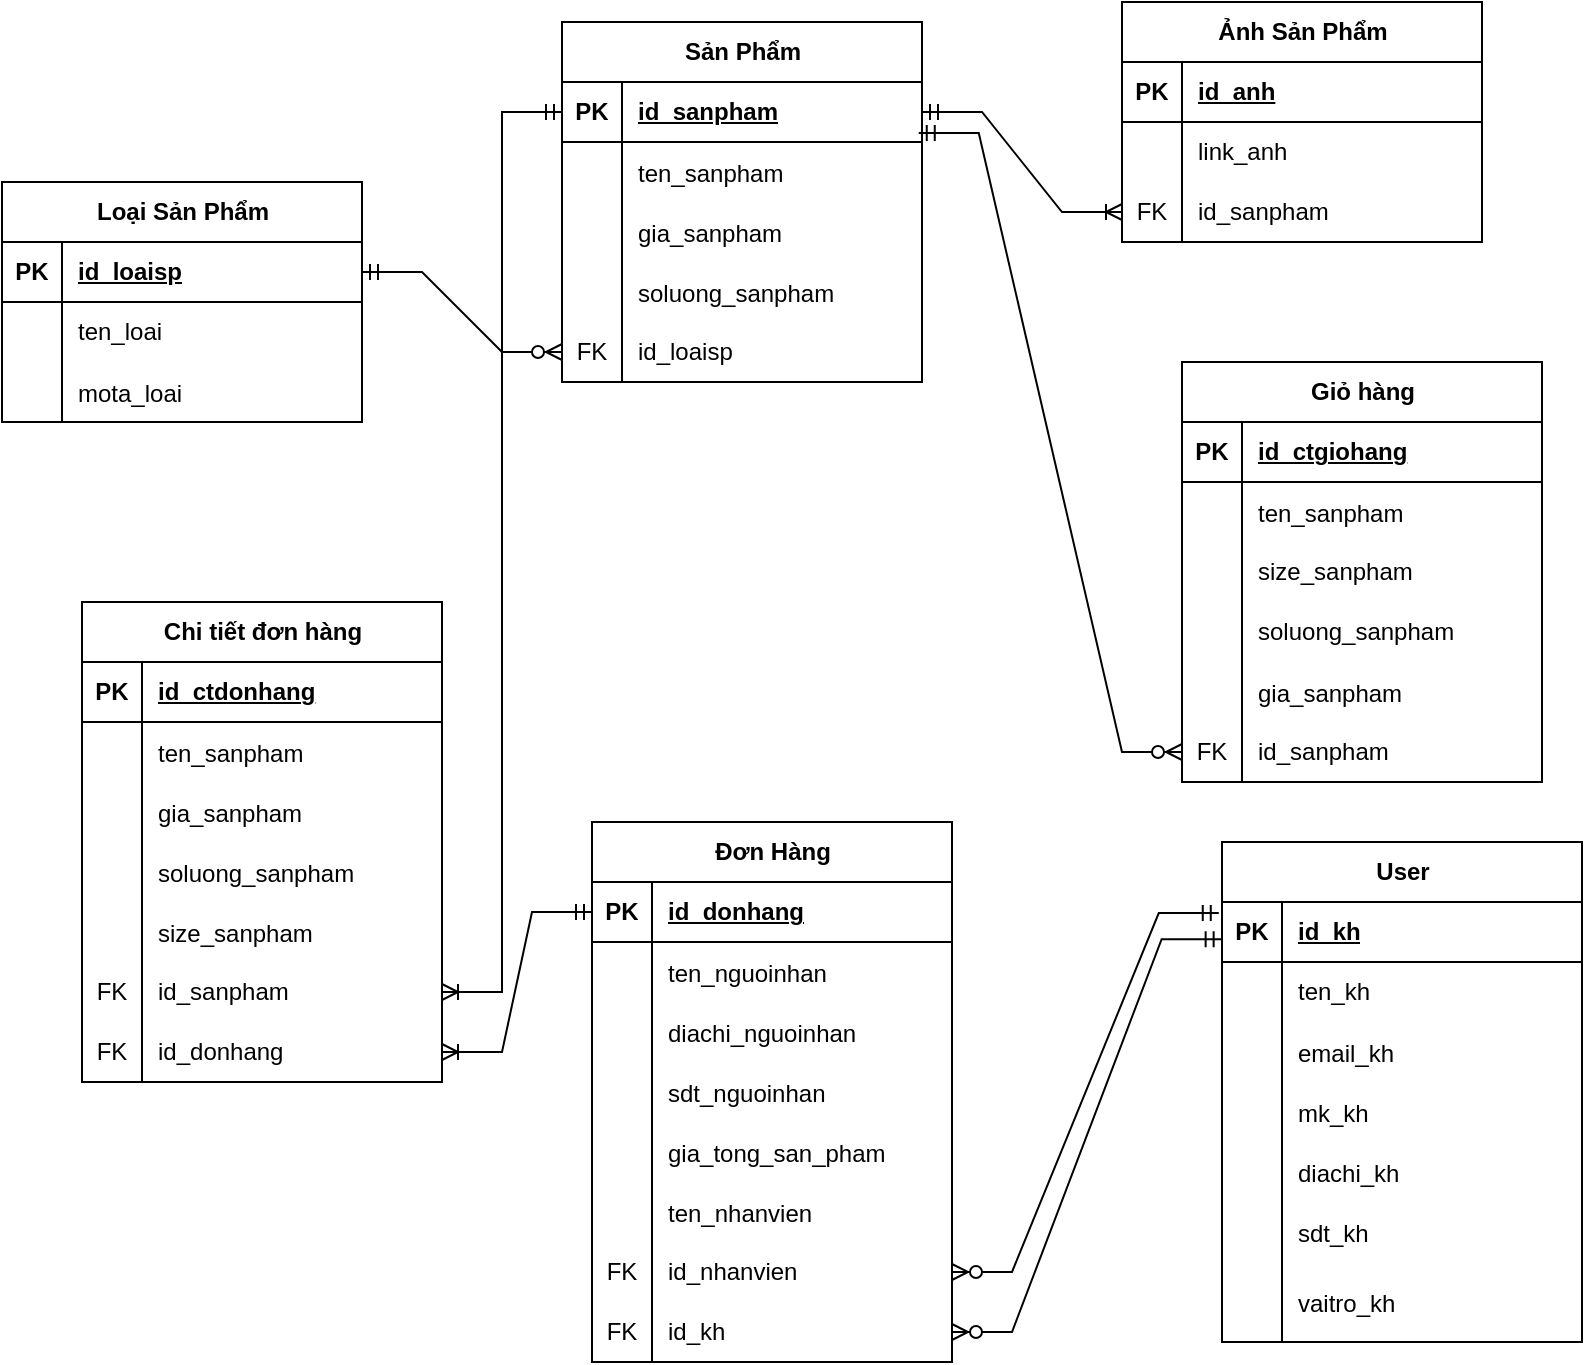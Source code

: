 <mxfile version="24.7.6">
  <diagram name="Page-1" id="IEwUhUlc2UVWZ9fTRRcI">
    <mxGraphModel dx="1780" dy="770" grid="1" gridSize="10" guides="1" tooltips="1" connect="1" arrows="1" fold="1" page="1" pageScale="1" pageWidth="850" pageHeight="1100" math="0" shadow="0">
      <root>
        <mxCell id="0" />
        <mxCell id="1" parent="0" />
        <mxCell id="Pa1_OYKmxXpClVWk1jdP-1" value="Sản Phẩm" style="shape=table;startSize=30;container=1;collapsible=1;childLayout=tableLayout;fixedRows=1;rowLines=0;fontStyle=1;align=center;resizeLast=1;html=1;" vertex="1" parent="1">
          <mxGeometry x="320" y="20" width="180" height="180" as="geometry" />
        </mxCell>
        <mxCell id="Pa1_OYKmxXpClVWk1jdP-2" value="" style="shape=tableRow;horizontal=0;startSize=0;swimlaneHead=0;swimlaneBody=0;fillColor=none;collapsible=0;dropTarget=0;points=[[0,0.5],[1,0.5]];portConstraint=eastwest;top=0;left=0;right=0;bottom=1;" vertex="1" parent="Pa1_OYKmxXpClVWk1jdP-1">
          <mxGeometry y="30" width="180" height="30" as="geometry" />
        </mxCell>
        <mxCell id="Pa1_OYKmxXpClVWk1jdP-3" value="PK" style="shape=partialRectangle;connectable=0;fillColor=none;top=0;left=0;bottom=0;right=0;fontStyle=1;overflow=hidden;whiteSpace=wrap;html=1;" vertex="1" parent="Pa1_OYKmxXpClVWk1jdP-2">
          <mxGeometry width="30" height="30" as="geometry">
            <mxRectangle width="30" height="30" as="alternateBounds" />
          </mxGeometry>
        </mxCell>
        <mxCell id="Pa1_OYKmxXpClVWk1jdP-4" value="id_sanpham" style="shape=partialRectangle;connectable=0;fillColor=none;top=0;left=0;bottom=0;right=0;align=left;spacingLeft=6;fontStyle=5;overflow=hidden;whiteSpace=wrap;html=1;" vertex="1" parent="Pa1_OYKmxXpClVWk1jdP-2">
          <mxGeometry x="30" width="150" height="30" as="geometry">
            <mxRectangle width="150" height="30" as="alternateBounds" />
          </mxGeometry>
        </mxCell>
        <mxCell id="Pa1_OYKmxXpClVWk1jdP-5" value="" style="shape=tableRow;horizontal=0;startSize=0;swimlaneHead=0;swimlaneBody=0;fillColor=none;collapsible=0;dropTarget=0;points=[[0,0.5],[1,0.5]];portConstraint=eastwest;top=0;left=0;right=0;bottom=0;" vertex="1" parent="Pa1_OYKmxXpClVWk1jdP-1">
          <mxGeometry y="60" width="180" height="30" as="geometry" />
        </mxCell>
        <mxCell id="Pa1_OYKmxXpClVWk1jdP-6" value="" style="shape=partialRectangle;connectable=0;fillColor=none;top=0;left=0;bottom=0;right=0;editable=1;overflow=hidden;" vertex="1" parent="Pa1_OYKmxXpClVWk1jdP-5">
          <mxGeometry width="30" height="30" as="geometry">
            <mxRectangle width="30" height="30" as="alternateBounds" />
          </mxGeometry>
        </mxCell>
        <mxCell id="Pa1_OYKmxXpClVWk1jdP-7" value="ten_sanpham" style="shape=partialRectangle;connectable=0;fillColor=none;top=0;left=0;bottom=0;right=0;align=left;spacingLeft=6;overflow=hidden;" vertex="1" parent="Pa1_OYKmxXpClVWk1jdP-5">
          <mxGeometry x="30" width="150" height="30" as="geometry">
            <mxRectangle width="150" height="30" as="alternateBounds" />
          </mxGeometry>
        </mxCell>
        <mxCell id="Pa1_OYKmxXpClVWk1jdP-8" value="" style="shape=tableRow;horizontal=0;startSize=0;swimlaneHead=0;swimlaneBody=0;fillColor=none;collapsible=0;dropTarget=0;points=[[0,0.5],[1,0.5]];portConstraint=eastwest;top=0;left=0;right=0;bottom=0;" vertex="1" parent="Pa1_OYKmxXpClVWk1jdP-1">
          <mxGeometry y="90" width="180" height="30" as="geometry" />
        </mxCell>
        <mxCell id="Pa1_OYKmxXpClVWk1jdP-9" value="" style="shape=partialRectangle;connectable=0;fillColor=none;top=0;left=0;bottom=0;right=0;editable=1;overflow=hidden;" vertex="1" parent="Pa1_OYKmxXpClVWk1jdP-8">
          <mxGeometry width="30" height="30" as="geometry">
            <mxRectangle width="30" height="30" as="alternateBounds" />
          </mxGeometry>
        </mxCell>
        <mxCell id="Pa1_OYKmxXpClVWk1jdP-10" value="gia_sanpham" style="shape=partialRectangle;connectable=0;fillColor=none;top=0;left=0;bottom=0;right=0;align=left;spacingLeft=6;overflow=hidden;" vertex="1" parent="Pa1_OYKmxXpClVWk1jdP-8">
          <mxGeometry x="30" width="150" height="30" as="geometry">
            <mxRectangle width="150" height="30" as="alternateBounds" />
          </mxGeometry>
        </mxCell>
        <mxCell id="Pa1_OYKmxXpClVWk1jdP-11" value="" style="shape=tableRow;horizontal=0;startSize=0;swimlaneHead=0;swimlaneBody=0;fillColor=none;collapsible=0;dropTarget=0;points=[[0,0.5],[1,0.5]];portConstraint=eastwest;top=0;left=0;right=0;bottom=0;" vertex="1" parent="Pa1_OYKmxXpClVWk1jdP-1">
          <mxGeometry y="120" width="180" height="30" as="geometry" />
        </mxCell>
        <mxCell id="Pa1_OYKmxXpClVWk1jdP-12" value="" style="shape=partialRectangle;connectable=0;fillColor=none;top=0;left=0;bottom=0;right=0;editable=1;overflow=hidden;" vertex="1" parent="Pa1_OYKmxXpClVWk1jdP-11">
          <mxGeometry width="30" height="30" as="geometry">
            <mxRectangle width="30" height="30" as="alternateBounds" />
          </mxGeometry>
        </mxCell>
        <mxCell id="Pa1_OYKmxXpClVWk1jdP-13" value="soluong_sanpham" style="shape=partialRectangle;connectable=0;fillColor=none;top=0;left=0;bottom=0;right=0;align=left;spacingLeft=6;overflow=hidden;" vertex="1" parent="Pa1_OYKmxXpClVWk1jdP-11">
          <mxGeometry x="30" width="150" height="30" as="geometry">
            <mxRectangle width="150" height="30" as="alternateBounds" />
          </mxGeometry>
        </mxCell>
        <mxCell id="Pa1_OYKmxXpClVWk1jdP-14" value="" style="shape=tableRow;horizontal=0;startSize=0;swimlaneHead=0;swimlaneBody=0;fillColor=none;collapsible=0;dropTarget=0;points=[[0,0.5],[1,0.5]];portConstraint=eastwest;top=0;left=0;right=0;bottom=0;" vertex="1" parent="Pa1_OYKmxXpClVWk1jdP-1">
          <mxGeometry y="150" width="180" height="30" as="geometry" />
        </mxCell>
        <mxCell id="Pa1_OYKmxXpClVWk1jdP-15" value="FK" style="shape=partialRectangle;connectable=0;fillColor=none;top=0;left=0;bottom=0;right=0;editable=1;overflow=hidden;whiteSpace=wrap;html=1;" vertex="1" parent="Pa1_OYKmxXpClVWk1jdP-14">
          <mxGeometry width="30" height="30" as="geometry">
            <mxRectangle width="30" height="30" as="alternateBounds" />
          </mxGeometry>
        </mxCell>
        <mxCell id="Pa1_OYKmxXpClVWk1jdP-16" value="id_loaisp" style="shape=partialRectangle;connectable=0;fillColor=none;top=0;left=0;bottom=0;right=0;align=left;spacingLeft=6;overflow=hidden;whiteSpace=wrap;html=1;" vertex="1" parent="Pa1_OYKmxXpClVWk1jdP-14">
          <mxGeometry x="30" width="150" height="30" as="geometry">
            <mxRectangle width="150" height="30" as="alternateBounds" />
          </mxGeometry>
        </mxCell>
        <mxCell id="Pa1_OYKmxXpClVWk1jdP-17" value="Loại Sản Phẩm" style="shape=table;startSize=30;container=1;collapsible=1;childLayout=tableLayout;fixedRows=1;rowLines=0;fontStyle=1;align=center;resizeLast=1;html=1;" vertex="1" parent="1">
          <mxGeometry x="40" y="100" width="180" height="120" as="geometry" />
        </mxCell>
        <mxCell id="Pa1_OYKmxXpClVWk1jdP-18" value="" style="shape=tableRow;horizontal=0;startSize=0;swimlaneHead=0;swimlaneBody=0;fillColor=none;collapsible=0;dropTarget=0;points=[[0,0.5],[1,0.5]];portConstraint=eastwest;top=0;left=0;right=0;bottom=1;" vertex="1" parent="Pa1_OYKmxXpClVWk1jdP-17">
          <mxGeometry y="30" width="180" height="30" as="geometry" />
        </mxCell>
        <mxCell id="Pa1_OYKmxXpClVWk1jdP-19" value="PK" style="shape=partialRectangle;connectable=0;fillColor=none;top=0;left=0;bottom=0;right=0;fontStyle=1;overflow=hidden;whiteSpace=wrap;html=1;" vertex="1" parent="Pa1_OYKmxXpClVWk1jdP-18">
          <mxGeometry width="30" height="30" as="geometry">
            <mxRectangle width="30" height="30" as="alternateBounds" />
          </mxGeometry>
        </mxCell>
        <mxCell id="Pa1_OYKmxXpClVWk1jdP-20" value="id_loaisp" style="shape=partialRectangle;connectable=0;fillColor=none;top=0;left=0;bottom=0;right=0;align=left;spacingLeft=6;fontStyle=5;overflow=hidden;whiteSpace=wrap;html=1;" vertex="1" parent="Pa1_OYKmxXpClVWk1jdP-18">
          <mxGeometry x="30" width="150" height="30" as="geometry">
            <mxRectangle width="150" height="30" as="alternateBounds" />
          </mxGeometry>
        </mxCell>
        <mxCell id="Pa1_OYKmxXpClVWk1jdP-21" value="" style="shape=tableRow;horizontal=0;startSize=0;swimlaneHead=0;swimlaneBody=0;fillColor=none;collapsible=0;dropTarget=0;points=[[0,0.5],[1,0.5]];portConstraint=eastwest;top=0;left=0;right=0;bottom=0;" vertex="1" parent="Pa1_OYKmxXpClVWk1jdP-17">
          <mxGeometry y="60" width="180" height="30" as="geometry" />
        </mxCell>
        <mxCell id="Pa1_OYKmxXpClVWk1jdP-22" value="" style="shape=partialRectangle;connectable=0;fillColor=none;top=0;left=0;bottom=0;right=0;editable=1;overflow=hidden;whiteSpace=wrap;html=1;" vertex="1" parent="Pa1_OYKmxXpClVWk1jdP-21">
          <mxGeometry width="30" height="30" as="geometry">
            <mxRectangle width="30" height="30" as="alternateBounds" />
          </mxGeometry>
        </mxCell>
        <mxCell id="Pa1_OYKmxXpClVWk1jdP-23" value="ten_loai" style="shape=partialRectangle;connectable=0;fillColor=none;top=0;left=0;bottom=0;right=0;align=left;spacingLeft=6;overflow=hidden;whiteSpace=wrap;html=1;" vertex="1" parent="Pa1_OYKmxXpClVWk1jdP-21">
          <mxGeometry x="30" width="150" height="30" as="geometry">
            <mxRectangle width="150" height="30" as="alternateBounds" />
          </mxGeometry>
        </mxCell>
        <mxCell id="Pa1_OYKmxXpClVWk1jdP-24" value="" style="shape=tableRow;horizontal=0;startSize=0;swimlaneHead=0;swimlaneBody=0;fillColor=none;collapsible=0;dropTarget=0;points=[[0,0.5],[1,0.5]];portConstraint=eastwest;top=0;left=0;right=0;bottom=0;" vertex="1" parent="Pa1_OYKmxXpClVWk1jdP-17">
          <mxGeometry y="90" width="180" height="30" as="geometry" />
        </mxCell>
        <mxCell id="Pa1_OYKmxXpClVWk1jdP-25" value="" style="shape=partialRectangle;connectable=0;fillColor=none;top=0;left=0;bottom=0;right=0;editable=1;overflow=hidden;" vertex="1" parent="Pa1_OYKmxXpClVWk1jdP-24">
          <mxGeometry width="30" height="30" as="geometry">
            <mxRectangle width="30" height="30" as="alternateBounds" />
          </mxGeometry>
        </mxCell>
        <mxCell id="Pa1_OYKmxXpClVWk1jdP-26" value="mota_loai" style="shape=partialRectangle;connectable=0;fillColor=none;top=0;left=0;bottom=0;right=0;align=left;spacingLeft=6;overflow=hidden;" vertex="1" parent="Pa1_OYKmxXpClVWk1jdP-24">
          <mxGeometry x="30" width="150" height="30" as="geometry">
            <mxRectangle width="150" height="30" as="alternateBounds" />
          </mxGeometry>
        </mxCell>
        <mxCell id="Pa1_OYKmxXpClVWk1jdP-27" value="User" style="shape=table;startSize=30;container=1;collapsible=1;childLayout=tableLayout;fixedRows=1;rowLines=0;fontStyle=1;align=center;resizeLast=1;html=1;" vertex="1" parent="1">
          <mxGeometry x="650" y="430" width="180" height="250" as="geometry" />
        </mxCell>
        <mxCell id="Pa1_OYKmxXpClVWk1jdP-28" value="" style="shape=tableRow;horizontal=0;startSize=0;swimlaneHead=0;swimlaneBody=0;fillColor=none;collapsible=0;dropTarget=0;points=[[0,0.5],[1,0.5]];portConstraint=eastwest;top=0;left=0;right=0;bottom=1;" vertex="1" parent="Pa1_OYKmxXpClVWk1jdP-27">
          <mxGeometry y="30" width="180" height="30" as="geometry" />
        </mxCell>
        <mxCell id="Pa1_OYKmxXpClVWk1jdP-29" value="PK" style="shape=partialRectangle;connectable=0;fillColor=none;top=0;left=0;bottom=0;right=0;fontStyle=1;overflow=hidden;whiteSpace=wrap;html=1;" vertex="1" parent="Pa1_OYKmxXpClVWk1jdP-28">
          <mxGeometry width="30" height="30" as="geometry">
            <mxRectangle width="30" height="30" as="alternateBounds" />
          </mxGeometry>
        </mxCell>
        <mxCell id="Pa1_OYKmxXpClVWk1jdP-30" value="id_kh" style="shape=partialRectangle;connectable=0;fillColor=none;top=0;left=0;bottom=0;right=0;align=left;spacingLeft=6;fontStyle=5;overflow=hidden;whiteSpace=wrap;html=1;" vertex="1" parent="Pa1_OYKmxXpClVWk1jdP-28">
          <mxGeometry x="30" width="150" height="30" as="geometry">
            <mxRectangle width="150" height="30" as="alternateBounds" />
          </mxGeometry>
        </mxCell>
        <mxCell id="Pa1_OYKmxXpClVWk1jdP-31" value="" style="shape=tableRow;horizontal=0;startSize=0;swimlaneHead=0;swimlaneBody=0;fillColor=none;collapsible=0;dropTarget=0;points=[[0,0.5],[1,0.5]];portConstraint=eastwest;top=0;left=0;right=0;bottom=0;" vertex="1" parent="Pa1_OYKmxXpClVWk1jdP-27">
          <mxGeometry y="60" width="180" height="30" as="geometry" />
        </mxCell>
        <mxCell id="Pa1_OYKmxXpClVWk1jdP-32" value="" style="shape=partialRectangle;connectable=0;fillColor=none;top=0;left=0;bottom=0;right=0;editable=1;overflow=hidden;whiteSpace=wrap;html=1;" vertex="1" parent="Pa1_OYKmxXpClVWk1jdP-31">
          <mxGeometry width="30" height="30" as="geometry">
            <mxRectangle width="30" height="30" as="alternateBounds" />
          </mxGeometry>
        </mxCell>
        <mxCell id="Pa1_OYKmxXpClVWk1jdP-33" value="ten_kh" style="shape=partialRectangle;connectable=0;fillColor=none;top=0;left=0;bottom=0;right=0;align=left;spacingLeft=6;overflow=hidden;whiteSpace=wrap;html=1;" vertex="1" parent="Pa1_OYKmxXpClVWk1jdP-31">
          <mxGeometry x="30" width="150" height="30" as="geometry">
            <mxRectangle width="150" height="30" as="alternateBounds" />
          </mxGeometry>
        </mxCell>
        <mxCell id="Pa1_OYKmxXpClVWk1jdP-34" value="" style="shape=tableRow;horizontal=0;startSize=0;swimlaneHead=0;swimlaneBody=0;fillColor=none;collapsible=0;dropTarget=0;points=[[0,0.5],[1,0.5]];portConstraint=eastwest;top=0;left=0;right=0;bottom=0;" vertex="1" parent="Pa1_OYKmxXpClVWk1jdP-27">
          <mxGeometry y="90" width="180" height="30" as="geometry" />
        </mxCell>
        <mxCell id="Pa1_OYKmxXpClVWk1jdP-35" value="" style="shape=partialRectangle;connectable=0;fillColor=none;top=0;left=0;bottom=0;right=0;editable=1;overflow=hidden;" vertex="1" parent="Pa1_OYKmxXpClVWk1jdP-34">
          <mxGeometry width="30" height="30" as="geometry">
            <mxRectangle width="30" height="30" as="alternateBounds" />
          </mxGeometry>
        </mxCell>
        <mxCell id="Pa1_OYKmxXpClVWk1jdP-36" value="email_kh" style="shape=partialRectangle;connectable=0;fillColor=none;top=0;left=0;bottom=0;right=0;align=left;spacingLeft=6;overflow=hidden;" vertex="1" parent="Pa1_OYKmxXpClVWk1jdP-34">
          <mxGeometry x="30" width="150" height="30" as="geometry">
            <mxRectangle width="150" height="30" as="alternateBounds" />
          </mxGeometry>
        </mxCell>
        <mxCell id="Pa1_OYKmxXpClVWk1jdP-37" value="" style="shape=tableRow;horizontal=0;startSize=0;swimlaneHead=0;swimlaneBody=0;fillColor=none;collapsible=0;dropTarget=0;points=[[0,0.5],[1,0.5]];portConstraint=eastwest;top=0;left=0;right=0;bottom=0;" vertex="1" parent="Pa1_OYKmxXpClVWk1jdP-27">
          <mxGeometry y="120" width="180" height="30" as="geometry" />
        </mxCell>
        <mxCell id="Pa1_OYKmxXpClVWk1jdP-38" value="" style="shape=partialRectangle;connectable=0;fillColor=none;top=0;left=0;bottom=0;right=0;editable=1;overflow=hidden;" vertex="1" parent="Pa1_OYKmxXpClVWk1jdP-37">
          <mxGeometry width="30" height="30" as="geometry">
            <mxRectangle width="30" height="30" as="alternateBounds" />
          </mxGeometry>
        </mxCell>
        <mxCell id="Pa1_OYKmxXpClVWk1jdP-39" value="mk_kh" style="shape=partialRectangle;connectable=0;fillColor=none;top=0;left=0;bottom=0;right=0;align=left;spacingLeft=6;overflow=hidden;" vertex="1" parent="Pa1_OYKmxXpClVWk1jdP-37">
          <mxGeometry x="30" width="150" height="30" as="geometry">
            <mxRectangle width="150" height="30" as="alternateBounds" />
          </mxGeometry>
        </mxCell>
        <mxCell id="Pa1_OYKmxXpClVWk1jdP-40" value="" style="shape=tableRow;horizontal=0;startSize=0;swimlaneHead=0;swimlaneBody=0;fillColor=none;collapsible=0;dropTarget=0;points=[[0,0.5],[1,0.5]];portConstraint=eastwest;top=0;left=0;right=0;bottom=0;" vertex="1" parent="Pa1_OYKmxXpClVWk1jdP-27">
          <mxGeometry y="150" width="180" height="30" as="geometry" />
        </mxCell>
        <mxCell id="Pa1_OYKmxXpClVWk1jdP-41" value="" style="shape=partialRectangle;connectable=0;fillColor=none;top=0;left=0;bottom=0;right=0;editable=1;overflow=hidden;" vertex="1" parent="Pa1_OYKmxXpClVWk1jdP-40">
          <mxGeometry width="30" height="30" as="geometry">
            <mxRectangle width="30" height="30" as="alternateBounds" />
          </mxGeometry>
        </mxCell>
        <mxCell id="Pa1_OYKmxXpClVWk1jdP-42" value="diachi_kh" style="shape=partialRectangle;connectable=0;fillColor=none;top=0;left=0;bottom=0;right=0;align=left;spacingLeft=6;overflow=hidden;" vertex="1" parent="Pa1_OYKmxXpClVWk1jdP-40">
          <mxGeometry x="30" width="150" height="30" as="geometry">
            <mxRectangle width="150" height="30" as="alternateBounds" />
          </mxGeometry>
        </mxCell>
        <mxCell id="Pa1_OYKmxXpClVWk1jdP-43" value="" style="shape=tableRow;horizontal=0;startSize=0;swimlaneHead=0;swimlaneBody=0;fillColor=none;collapsible=0;dropTarget=0;points=[[0,0.5],[1,0.5]];portConstraint=eastwest;top=0;left=0;right=0;bottom=0;" vertex="1" parent="Pa1_OYKmxXpClVWk1jdP-27">
          <mxGeometry y="180" width="180" height="30" as="geometry" />
        </mxCell>
        <mxCell id="Pa1_OYKmxXpClVWk1jdP-44" value="" style="shape=partialRectangle;connectable=0;fillColor=none;top=0;left=0;bottom=0;right=0;editable=1;overflow=hidden;" vertex="1" parent="Pa1_OYKmxXpClVWk1jdP-43">
          <mxGeometry width="30" height="30" as="geometry">
            <mxRectangle width="30" height="30" as="alternateBounds" />
          </mxGeometry>
        </mxCell>
        <mxCell id="Pa1_OYKmxXpClVWk1jdP-45" value="sdt_kh" style="shape=partialRectangle;connectable=0;fillColor=none;top=0;left=0;bottom=0;right=0;align=left;spacingLeft=6;overflow=hidden;" vertex="1" parent="Pa1_OYKmxXpClVWk1jdP-43">
          <mxGeometry x="30" width="150" height="30" as="geometry">
            <mxRectangle width="150" height="30" as="alternateBounds" />
          </mxGeometry>
        </mxCell>
        <mxCell id="Pa1_OYKmxXpClVWk1jdP-46" value="" style="shape=tableRow;horizontal=0;startSize=0;swimlaneHead=0;swimlaneBody=0;fillColor=none;collapsible=0;dropTarget=0;points=[[0,0.5],[1,0.5]];portConstraint=eastwest;top=0;left=0;right=0;bottom=0;" vertex="1" parent="Pa1_OYKmxXpClVWk1jdP-27">
          <mxGeometry y="210" width="180" height="40" as="geometry" />
        </mxCell>
        <mxCell id="Pa1_OYKmxXpClVWk1jdP-47" value="" style="shape=partialRectangle;connectable=0;fillColor=none;top=0;left=0;bottom=0;right=0;editable=1;overflow=hidden;" vertex="1" parent="Pa1_OYKmxXpClVWk1jdP-46">
          <mxGeometry width="30" height="40" as="geometry">
            <mxRectangle width="30" height="40" as="alternateBounds" />
          </mxGeometry>
        </mxCell>
        <mxCell id="Pa1_OYKmxXpClVWk1jdP-48" value="vaitro_kh" style="shape=partialRectangle;connectable=0;fillColor=none;top=0;left=0;bottom=0;right=0;align=left;spacingLeft=6;overflow=hidden;" vertex="1" parent="Pa1_OYKmxXpClVWk1jdP-46">
          <mxGeometry x="30" width="150" height="40" as="geometry">
            <mxRectangle width="150" height="40" as="alternateBounds" />
          </mxGeometry>
        </mxCell>
        <mxCell id="Pa1_OYKmxXpClVWk1jdP-49" value="Đơn Hàng" style="shape=table;startSize=30;container=1;collapsible=1;childLayout=tableLayout;fixedRows=1;rowLines=0;fontStyle=1;align=center;resizeLast=1;html=1;" vertex="1" parent="1">
          <mxGeometry x="335" y="420" width="180" height="270" as="geometry" />
        </mxCell>
        <mxCell id="Pa1_OYKmxXpClVWk1jdP-50" value="" style="shape=tableRow;horizontal=0;startSize=0;swimlaneHead=0;swimlaneBody=0;fillColor=none;collapsible=0;dropTarget=0;points=[[0,0.5],[1,0.5]];portConstraint=eastwest;top=0;left=0;right=0;bottom=1;" vertex="1" parent="Pa1_OYKmxXpClVWk1jdP-49">
          <mxGeometry y="30" width="180" height="30" as="geometry" />
        </mxCell>
        <mxCell id="Pa1_OYKmxXpClVWk1jdP-51" value="PK" style="shape=partialRectangle;connectable=0;fillColor=none;top=0;left=0;bottom=0;right=0;fontStyle=1;overflow=hidden;whiteSpace=wrap;html=1;" vertex="1" parent="Pa1_OYKmxXpClVWk1jdP-50">
          <mxGeometry width="30" height="30" as="geometry">
            <mxRectangle width="30" height="30" as="alternateBounds" />
          </mxGeometry>
        </mxCell>
        <mxCell id="Pa1_OYKmxXpClVWk1jdP-52" value="id_donhang" style="shape=partialRectangle;connectable=0;fillColor=none;top=0;left=0;bottom=0;right=0;align=left;spacingLeft=6;fontStyle=5;overflow=hidden;whiteSpace=wrap;html=1;" vertex="1" parent="Pa1_OYKmxXpClVWk1jdP-50">
          <mxGeometry x="30" width="150" height="30" as="geometry">
            <mxRectangle width="150" height="30" as="alternateBounds" />
          </mxGeometry>
        </mxCell>
        <mxCell id="Pa1_OYKmxXpClVWk1jdP-53" value="" style="shape=tableRow;horizontal=0;startSize=0;swimlaneHead=0;swimlaneBody=0;fillColor=none;collapsible=0;dropTarget=0;points=[[0,0.5],[1,0.5]];portConstraint=eastwest;top=0;left=0;right=0;bottom=0;" vertex="1" parent="Pa1_OYKmxXpClVWk1jdP-49">
          <mxGeometry y="60" width="180" height="30" as="geometry" />
        </mxCell>
        <mxCell id="Pa1_OYKmxXpClVWk1jdP-54" value="" style="shape=partialRectangle;connectable=0;fillColor=none;top=0;left=0;bottom=0;right=0;editable=1;overflow=hidden;" vertex="1" parent="Pa1_OYKmxXpClVWk1jdP-53">
          <mxGeometry width="30" height="30" as="geometry">
            <mxRectangle width="30" height="30" as="alternateBounds" />
          </mxGeometry>
        </mxCell>
        <mxCell id="Pa1_OYKmxXpClVWk1jdP-55" value="ten_nguoinhan" style="shape=partialRectangle;connectable=0;fillColor=none;top=0;left=0;bottom=0;right=0;align=left;spacingLeft=6;overflow=hidden;" vertex="1" parent="Pa1_OYKmxXpClVWk1jdP-53">
          <mxGeometry x="30" width="150" height="30" as="geometry">
            <mxRectangle width="150" height="30" as="alternateBounds" />
          </mxGeometry>
        </mxCell>
        <mxCell id="Pa1_OYKmxXpClVWk1jdP-56" value="" style="shape=tableRow;horizontal=0;startSize=0;swimlaneHead=0;swimlaneBody=0;fillColor=none;collapsible=0;dropTarget=0;points=[[0,0.5],[1,0.5]];portConstraint=eastwest;top=0;left=0;right=0;bottom=0;" vertex="1" parent="Pa1_OYKmxXpClVWk1jdP-49">
          <mxGeometry y="90" width="180" height="30" as="geometry" />
        </mxCell>
        <mxCell id="Pa1_OYKmxXpClVWk1jdP-57" value="" style="shape=partialRectangle;connectable=0;fillColor=none;top=0;left=0;bottom=0;right=0;editable=1;overflow=hidden;" vertex="1" parent="Pa1_OYKmxXpClVWk1jdP-56">
          <mxGeometry width="30" height="30" as="geometry">
            <mxRectangle width="30" height="30" as="alternateBounds" />
          </mxGeometry>
        </mxCell>
        <mxCell id="Pa1_OYKmxXpClVWk1jdP-58" value="diachi_nguoinhan" style="shape=partialRectangle;connectable=0;fillColor=none;top=0;left=0;bottom=0;right=0;align=left;spacingLeft=6;overflow=hidden;" vertex="1" parent="Pa1_OYKmxXpClVWk1jdP-56">
          <mxGeometry x="30" width="150" height="30" as="geometry">
            <mxRectangle width="150" height="30" as="alternateBounds" />
          </mxGeometry>
        </mxCell>
        <mxCell id="Pa1_OYKmxXpClVWk1jdP-59" value="" style="shape=tableRow;horizontal=0;startSize=0;swimlaneHead=0;swimlaneBody=0;fillColor=none;collapsible=0;dropTarget=0;points=[[0,0.5],[1,0.5]];portConstraint=eastwest;top=0;left=0;right=0;bottom=0;" vertex="1" parent="Pa1_OYKmxXpClVWk1jdP-49">
          <mxGeometry y="120" width="180" height="30" as="geometry" />
        </mxCell>
        <mxCell id="Pa1_OYKmxXpClVWk1jdP-60" value="" style="shape=partialRectangle;connectable=0;fillColor=none;top=0;left=0;bottom=0;right=0;editable=1;overflow=hidden;" vertex="1" parent="Pa1_OYKmxXpClVWk1jdP-59">
          <mxGeometry width="30" height="30" as="geometry">
            <mxRectangle width="30" height="30" as="alternateBounds" />
          </mxGeometry>
        </mxCell>
        <mxCell id="Pa1_OYKmxXpClVWk1jdP-61" value="sdt_nguoinhan" style="shape=partialRectangle;connectable=0;fillColor=none;top=0;left=0;bottom=0;right=0;align=left;spacingLeft=6;overflow=hidden;" vertex="1" parent="Pa1_OYKmxXpClVWk1jdP-59">
          <mxGeometry x="30" width="150" height="30" as="geometry">
            <mxRectangle width="150" height="30" as="alternateBounds" />
          </mxGeometry>
        </mxCell>
        <mxCell id="Pa1_OYKmxXpClVWk1jdP-62" value="" style="shape=tableRow;horizontal=0;startSize=0;swimlaneHead=0;swimlaneBody=0;fillColor=none;collapsible=0;dropTarget=0;points=[[0,0.5],[1,0.5]];portConstraint=eastwest;top=0;left=0;right=0;bottom=0;" vertex="1" parent="Pa1_OYKmxXpClVWk1jdP-49">
          <mxGeometry y="150" width="180" height="30" as="geometry" />
        </mxCell>
        <mxCell id="Pa1_OYKmxXpClVWk1jdP-63" value="" style="shape=partialRectangle;connectable=0;fillColor=none;top=0;left=0;bottom=0;right=0;editable=1;overflow=hidden;" vertex="1" parent="Pa1_OYKmxXpClVWk1jdP-62">
          <mxGeometry width="30" height="30" as="geometry">
            <mxRectangle width="30" height="30" as="alternateBounds" />
          </mxGeometry>
        </mxCell>
        <mxCell id="Pa1_OYKmxXpClVWk1jdP-64" value="gia_tong_san_pham" style="shape=partialRectangle;connectable=0;fillColor=none;top=0;left=0;bottom=0;right=0;align=left;spacingLeft=6;overflow=hidden;" vertex="1" parent="Pa1_OYKmxXpClVWk1jdP-62">
          <mxGeometry x="30" width="150" height="30" as="geometry">
            <mxRectangle width="150" height="30" as="alternateBounds" />
          </mxGeometry>
        </mxCell>
        <mxCell id="Pa1_OYKmxXpClVWk1jdP-65" value="" style="shape=tableRow;horizontal=0;startSize=0;swimlaneHead=0;swimlaneBody=0;fillColor=none;collapsible=0;dropTarget=0;points=[[0,0.5],[1,0.5]];portConstraint=eastwest;top=0;left=0;right=0;bottom=0;" vertex="1" parent="Pa1_OYKmxXpClVWk1jdP-49">
          <mxGeometry y="180" width="180" height="30" as="geometry" />
        </mxCell>
        <mxCell id="Pa1_OYKmxXpClVWk1jdP-66" value="" style="shape=partialRectangle;connectable=0;fillColor=none;top=0;left=0;bottom=0;right=0;editable=1;overflow=hidden;" vertex="1" parent="Pa1_OYKmxXpClVWk1jdP-65">
          <mxGeometry width="30" height="30" as="geometry">
            <mxRectangle width="30" height="30" as="alternateBounds" />
          </mxGeometry>
        </mxCell>
        <mxCell id="Pa1_OYKmxXpClVWk1jdP-67" value="ten_nhanvien" style="shape=partialRectangle;connectable=0;fillColor=none;top=0;left=0;bottom=0;right=0;align=left;spacingLeft=6;overflow=hidden;" vertex="1" parent="Pa1_OYKmxXpClVWk1jdP-65">
          <mxGeometry x="30" width="150" height="30" as="geometry">
            <mxRectangle width="150" height="30" as="alternateBounds" />
          </mxGeometry>
        </mxCell>
        <mxCell id="Pa1_OYKmxXpClVWk1jdP-68" value="" style="shape=tableRow;horizontal=0;startSize=0;swimlaneHead=0;swimlaneBody=0;fillColor=none;collapsible=0;dropTarget=0;points=[[0,0.5],[1,0.5]];portConstraint=eastwest;top=0;left=0;right=0;bottom=0;" vertex="1" parent="Pa1_OYKmxXpClVWk1jdP-49">
          <mxGeometry y="210" width="180" height="30" as="geometry" />
        </mxCell>
        <mxCell id="Pa1_OYKmxXpClVWk1jdP-69" value="FK" style="shape=partialRectangle;connectable=0;fillColor=none;top=0;left=0;bottom=0;right=0;fontStyle=0;overflow=hidden;whiteSpace=wrap;html=1;" vertex="1" parent="Pa1_OYKmxXpClVWk1jdP-68">
          <mxGeometry width="30" height="30" as="geometry">
            <mxRectangle width="30" height="30" as="alternateBounds" />
          </mxGeometry>
        </mxCell>
        <mxCell id="Pa1_OYKmxXpClVWk1jdP-70" value="id_nhanvien" style="shape=partialRectangle;connectable=0;fillColor=none;top=0;left=0;bottom=0;right=0;align=left;spacingLeft=6;fontStyle=0;overflow=hidden;whiteSpace=wrap;html=1;" vertex="1" parent="Pa1_OYKmxXpClVWk1jdP-68">
          <mxGeometry x="30" width="150" height="30" as="geometry">
            <mxRectangle width="150" height="30" as="alternateBounds" />
          </mxGeometry>
        </mxCell>
        <mxCell id="Pa1_OYKmxXpClVWk1jdP-71" value="" style="shape=tableRow;horizontal=0;startSize=0;swimlaneHead=0;swimlaneBody=0;fillColor=none;collapsible=0;dropTarget=0;points=[[0,0.5],[1,0.5]];portConstraint=eastwest;top=0;left=0;right=0;bottom=0;" vertex="1" parent="Pa1_OYKmxXpClVWk1jdP-49">
          <mxGeometry y="240" width="180" height="30" as="geometry" />
        </mxCell>
        <mxCell id="Pa1_OYKmxXpClVWk1jdP-72" value="FK" style="shape=partialRectangle;connectable=0;fillColor=none;top=0;left=0;bottom=0;right=0;editable=1;overflow=hidden;whiteSpace=wrap;html=1;" vertex="1" parent="Pa1_OYKmxXpClVWk1jdP-71">
          <mxGeometry width="30" height="30" as="geometry">
            <mxRectangle width="30" height="30" as="alternateBounds" />
          </mxGeometry>
        </mxCell>
        <mxCell id="Pa1_OYKmxXpClVWk1jdP-73" value="id_kh" style="shape=partialRectangle;connectable=0;fillColor=none;top=0;left=0;bottom=0;right=0;align=left;spacingLeft=6;overflow=hidden;whiteSpace=wrap;html=1;" vertex="1" parent="Pa1_OYKmxXpClVWk1jdP-71">
          <mxGeometry x="30" width="150" height="30" as="geometry">
            <mxRectangle width="150" height="30" as="alternateBounds" />
          </mxGeometry>
        </mxCell>
        <mxCell id="Pa1_OYKmxXpClVWk1jdP-77" value="Chi tiết đơn hàng" style="shape=table;startSize=30;container=1;collapsible=1;childLayout=tableLayout;fixedRows=1;rowLines=0;fontStyle=1;align=center;resizeLast=1;html=1;" vertex="1" parent="1">
          <mxGeometry x="80" y="310" width="180" height="240" as="geometry" />
        </mxCell>
        <mxCell id="Pa1_OYKmxXpClVWk1jdP-78" value="" style="shape=tableRow;horizontal=0;startSize=0;swimlaneHead=0;swimlaneBody=0;fillColor=none;collapsible=0;dropTarget=0;points=[[0,0.5],[1,0.5]];portConstraint=eastwest;top=0;left=0;right=0;bottom=1;" vertex="1" parent="Pa1_OYKmxXpClVWk1jdP-77">
          <mxGeometry y="30" width="180" height="30" as="geometry" />
        </mxCell>
        <mxCell id="Pa1_OYKmxXpClVWk1jdP-79" value="PK" style="shape=partialRectangle;connectable=0;fillColor=none;top=0;left=0;bottom=0;right=0;fontStyle=1;overflow=hidden;whiteSpace=wrap;html=1;" vertex="1" parent="Pa1_OYKmxXpClVWk1jdP-78">
          <mxGeometry width="30" height="30" as="geometry">
            <mxRectangle width="30" height="30" as="alternateBounds" />
          </mxGeometry>
        </mxCell>
        <mxCell id="Pa1_OYKmxXpClVWk1jdP-80" value="id_ctdonhang" style="shape=partialRectangle;connectable=0;fillColor=none;top=0;left=0;bottom=0;right=0;align=left;spacingLeft=6;fontStyle=5;overflow=hidden;whiteSpace=wrap;html=1;" vertex="1" parent="Pa1_OYKmxXpClVWk1jdP-78">
          <mxGeometry x="30" width="150" height="30" as="geometry">
            <mxRectangle width="150" height="30" as="alternateBounds" />
          </mxGeometry>
        </mxCell>
        <mxCell id="Pa1_OYKmxXpClVWk1jdP-81" value="" style="shape=tableRow;horizontal=0;startSize=0;swimlaneHead=0;swimlaneBody=0;fillColor=none;collapsible=0;dropTarget=0;points=[[0,0.5],[1,0.5]];portConstraint=eastwest;top=0;left=0;right=0;bottom=0;" vertex="1" parent="Pa1_OYKmxXpClVWk1jdP-77">
          <mxGeometry y="60" width="180" height="30" as="geometry" />
        </mxCell>
        <mxCell id="Pa1_OYKmxXpClVWk1jdP-82" value="" style="shape=partialRectangle;connectable=0;fillColor=none;top=0;left=0;bottom=0;right=0;editable=1;overflow=hidden;" vertex="1" parent="Pa1_OYKmxXpClVWk1jdP-81">
          <mxGeometry width="30" height="30" as="geometry">
            <mxRectangle width="30" height="30" as="alternateBounds" />
          </mxGeometry>
        </mxCell>
        <mxCell id="Pa1_OYKmxXpClVWk1jdP-83" value="ten_sanpham" style="shape=partialRectangle;connectable=0;fillColor=none;top=0;left=0;bottom=0;right=0;align=left;spacingLeft=6;overflow=hidden;" vertex="1" parent="Pa1_OYKmxXpClVWk1jdP-81">
          <mxGeometry x="30" width="150" height="30" as="geometry">
            <mxRectangle width="150" height="30" as="alternateBounds" />
          </mxGeometry>
        </mxCell>
        <mxCell id="Pa1_OYKmxXpClVWk1jdP-84" value="" style="shape=tableRow;horizontal=0;startSize=0;swimlaneHead=0;swimlaneBody=0;fillColor=none;collapsible=0;dropTarget=0;points=[[0,0.5],[1,0.5]];portConstraint=eastwest;top=0;left=0;right=0;bottom=0;" vertex="1" parent="Pa1_OYKmxXpClVWk1jdP-77">
          <mxGeometry y="90" width="180" height="30" as="geometry" />
        </mxCell>
        <mxCell id="Pa1_OYKmxXpClVWk1jdP-85" value="" style="shape=partialRectangle;connectable=0;fillColor=none;top=0;left=0;bottom=0;right=0;editable=1;overflow=hidden;" vertex="1" parent="Pa1_OYKmxXpClVWk1jdP-84">
          <mxGeometry width="30" height="30" as="geometry">
            <mxRectangle width="30" height="30" as="alternateBounds" />
          </mxGeometry>
        </mxCell>
        <mxCell id="Pa1_OYKmxXpClVWk1jdP-86" value="gia_sanpham" style="shape=partialRectangle;connectable=0;fillColor=none;top=0;left=0;bottom=0;right=0;align=left;spacingLeft=6;overflow=hidden;" vertex="1" parent="Pa1_OYKmxXpClVWk1jdP-84">
          <mxGeometry x="30" width="150" height="30" as="geometry">
            <mxRectangle width="150" height="30" as="alternateBounds" />
          </mxGeometry>
        </mxCell>
        <mxCell id="Pa1_OYKmxXpClVWk1jdP-87" value="" style="shape=tableRow;horizontal=0;startSize=0;swimlaneHead=0;swimlaneBody=0;fillColor=none;collapsible=0;dropTarget=0;points=[[0,0.5],[1,0.5]];portConstraint=eastwest;top=0;left=0;right=0;bottom=0;" vertex="1" parent="Pa1_OYKmxXpClVWk1jdP-77">
          <mxGeometry y="120" width="180" height="30" as="geometry" />
        </mxCell>
        <mxCell id="Pa1_OYKmxXpClVWk1jdP-88" value="" style="shape=partialRectangle;connectable=0;fillColor=none;top=0;left=0;bottom=0;right=0;editable=1;overflow=hidden;" vertex="1" parent="Pa1_OYKmxXpClVWk1jdP-87">
          <mxGeometry width="30" height="30" as="geometry">
            <mxRectangle width="30" height="30" as="alternateBounds" />
          </mxGeometry>
        </mxCell>
        <mxCell id="Pa1_OYKmxXpClVWk1jdP-89" value="soluong_sanpham" style="shape=partialRectangle;connectable=0;fillColor=none;top=0;left=0;bottom=0;right=0;align=left;spacingLeft=6;overflow=hidden;" vertex="1" parent="Pa1_OYKmxXpClVWk1jdP-87">
          <mxGeometry x="30" width="150" height="30" as="geometry">
            <mxRectangle width="150" height="30" as="alternateBounds" />
          </mxGeometry>
        </mxCell>
        <mxCell id="Pa1_OYKmxXpClVWk1jdP-90" value="" style="shape=tableRow;horizontal=0;startSize=0;swimlaneHead=0;swimlaneBody=0;fillColor=none;collapsible=0;dropTarget=0;points=[[0,0.5],[1,0.5]];portConstraint=eastwest;top=0;left=0;right=0;bottom=0;" vertex="1" parent="Pa1_OYKmxXpClVWk1jdP-77">
          <mxGeometry y="150" width="180" height="30" as="geometry" />
        </mxCell>
        <mxCell id="Pa1_OYKmxXpClVWk1jdP-91" value="" style="shape=partialRectangle;connectable=0;fillColor=none;top=0;left=0;bottom=0;right=0;editable=1;overflow=hidden;" vertex="1" parent="Pa1_OYKmxXpClVWk1jdP-90">
          <mxGeometry width="30" height="30" as="geometry">
            <mxRectangle width="30" height="30" as="alternateBounds" />
          </mxGeometry>
        </mxCell>
        <mxCell id="Pa1_OYKmxXpClVWk1jdP-92" value="size_sanpham" style="shape=partialRectangle;connectable=0;fillColor=none;top=0;left=0;bottom=0;right=0;align=left;spacingLeft=6;overflow=hidden;" vertex="1" parent="Pa1_OYKmxXpClVWk1jdP-90">
          <mxGeometry x="30" width="150" height="30" as="geometry">
            <mxRectangle width="150" height="30" as="alternateBounds" />
          </mxGeometry>
        </mxCell>
        <mxCell id="Pa1_OYKmxXpClVWk1jdP-93" value="" style="shape=tableRow;horizontal=0;startSize=0;swimlaneHead=0;swimlaneBody=0;fillColor=none;collapsible=0;dropTarget=0;points=[[0,0.5],[1,0.5]];portConstraint=eastwest;top=0;left=0;right=0;bottom=0;" vertex="1" parent="Pa1_OYKmxXpClVWk1jdP-77">
          <mxGeometry y="180" width="180" height="30" as="geometry" />
        </mxCell>
        <mxCell id="Pa1_OYKmxXpClVWk1jdP-94" value="FK" style="shape=partialRectangle;connectable=0;fillColor=none;top=0;left=0;bottom=0;right=0;editable=1;overflow=hidden;whiteSpace=wrap;html=1;" vertex="1" parent="Pa1_OYKmxXpClVWk1jdP-93">
          <mxGeometry width="30" height="30" as="geometry">
            <mxRectangle width="30" height="30" as="alternateBounds" />
          </mxGeometry>
        </mxCell>
        <mxCell id="Pa1_OYKmxXpClVWk1jdP-95" value="id_sanpham" style="shape=partialRectangle;connectable=0;fillColor=none;top=0;left=0;bottom=0;right=0;align=left;spacingLeft=6;overflow=hidden;whiteSpace=wrap;html=1;" vertex="1" parent="Pa1_OYKmxXpClVWk1jdP-93">
          <mxGeometry x="30" width="150" height="30" as="geometry">
            <mxRectangle width="150" height="30" as="alternateBounds" />
          </mxGeometry>
        </mxCell>
        <mxCell id="Pa1_OYKmxXpClVWk1jdP-96" value="" style="shape=tableRow;horizontal=0;startSize=0;swimlaneHead=0;swimlaneBody=0;fillColor=none;collapsible=0;dropTarget=0;points=[[0,0.5],[1,0.5]];portConstraint=eastwest;top=0;left=0;right=0;bottom=0;" vertex="1" parent="Pa1_OYKmxXpClVWk1jdP-77">
          <mxGeometry y="210" width="180" height="30" as="geometry" />
        </mxCell>
        <mxCell id="Pa1_OYKmxXpClVWk1jdP-97" value="FK" style="shape=partialRectangle;connectable=0;fillColor=none;top=0;left=0;bottom=0;right=0;editable=1;overflow=hidden;whiteSpace=wrap;html=1;" vertex="1" parent="Pa1_OYKmxXpClVWk1jdP-96">
          <mxGeometry width="30" height="30" as="geometry">
            <mxRectangle width="30" height="30" as="alternateBounds" />
          </mxGeometry>
        </mxCell>
        <mxCell id="Pa1_OYKmxXpClVWk1jdP-98" value="id_donhang" style="shape=partialRectangle;connectable=0;fillColor=none;top=0;left=0;bottom=0;right=0;align=left;spacingLeft=6;overflow=hidden;whiteSpace=wrap;html=1;" vertex="1" parent="Pa1_OYKmxXpClVWk1jdP-96">
          <mxGeometry x="30" width="150" height="30" as="geometry">
            <mxRectangle width="150" height="30" as="alternateBounds" />
          </mxGeometry>
        </mxCell>
        <mxCell id="Pa1_OYKmxXpClVWk1jdP-99" value="" style="edgeStyle=entityRelationEdgeStyle;fontSize=12;html=1;endArrow=ERzeroToMany;startArrow=ERmandOne;rounded=0;entryX=0;entryY=0.5;entryDx=0;entryDy=0;exitX=1;exitY=0.5;exitDx=0;exitDy=0;" edge="1" parent="1" source="Pa1_OYKmxXpClVWk1jdP-18" target="Pa1_OYKmxXpClVWk1jdP-14">
          <mxGeometry width="100" height="100" relative="1" as="geometry">
            <mxPoint x="250" y="330" as="sourcePoint" />
            <mxPoint x="350" y="315" as="targetPoint" />
          </mxGeometry>
        </mxCell>
        <mxCell id="Pa1_OYKmxXpClVWk1jdP-100" value="" style="edgeStyle=entityRelationEdgeStyle;fontSize=12;html=1;endArrow=ERzeroToMany;startArrow=ERmandOne;rounded=0;entryX=1;entryY=0.5;entryDx=0;entryDy=0;exitX=-0.001;exitY=0.619;exitDx=0;exitDy=0;exitPerimeter=0;" edge="1" parent="1" source="Pa1_OYKmxXpClVWk1jdP-28" target="Pa1_OYKmxXpClVWk1jdP-71">
          <mxGeometry width="100" height="100" relative="1" as="geometry">
            <mxPoint x="650" y="460" as="sourcePoint" />
            <mxPoint x="380" y="420" as="targetPoint" />
            <Array as="points">
              <mxPoint x="580" y="480" />
              <mxPoint x="460" y="410" />
              <mxPoint x="550" y="435" />
              <mxPoint x="580" y="480" />
            </Array>
          </mxGeometry>
        </mxCell>
        <mxCell id="Pa1_OYKmxXpClVWk1jdP-101" value="" style="edgeStyle=entityRelationEdgeStyle;fontSize=12;html=1;endArrow=ERoneToMany;startArrow=ERmandOne;rounded=0;entryX=1;entryY=0.5;entryDx=0;entryDy=0;exitX=0;exitY=0.5;exitDx=0;exitDy=0;" edge="1" parent="1" source="Pa1_OYKmxXpClVWk1jdP-50" target="Pa1_OYKmxXpClVWk1jdP-96">
          <mxGeometry width="100" height="100" relative="1" as="geometry">
            <mxPoint x="420" y="610" as="sourcePoint" />
            <mxPoint x="280" y="640" as="targetPoint" />
          </mxGeometry>
        </mxCell>
        <mxCell id="Pa1_OYKmxXpClVWk1jdP-102" value="" style="edgeStyle=entityRelationEdgeStyle;fontSize=12;html=1;endArrow=ERzeroToMany;startArrow=ERmandOne;rounded=0;exitX=-0.009;exitY=0.185;exitDx=0;exitDy=0;entryX=1;entryY=0.5;entryDx=0;entryDy=0;exitPerimeter=0;" edge="1" parent="1" source="Pa1_OYKmxXpClVWk1jdP-28" target="Pa1_OYKmxXpClVWk1jdP-68">
          <mxGeometry width="100" height="100" relative="1" as="geometry">
            <mxPoint x="590" y="465" as="sourcePoint" />
            <mxPoint x="470" y="955" as="targetPoint" />
            <Array as="points">
              <mxPoint x="590" y="490" />
              <mxPoint x="470" y="420" />
              <mxPoint x="560" y="445" />
              <mxPoint x="590" y="490" />
            </Array>
          </mxGeometry>
        </mxCell>
        <mxCell id="Pa1_OYKmxXpClVWk1jdP-120" value="Ảnh Sản Phẩm" style="shape=table;startSize=30;container=1;collapsible=1;childLayout=tableLayout;fixedRows=1;rowLines=0;fontStyle=1;align=center;resizeLast=1;html=1;" vertex="1" parent="1">
          <mxGeometry x="600" y="10" width="180" height="120" as="geometry" />
        </mxCell>
        <mxCell id="Pa1_OYKmxXpClVWk1jdP-121" value="" style="shape=tableRow;horizontal=0;startSize=0;swimlaneHead=0;swimlaneBody=0;fillColor=none;collapsible=0;dropTarget=0;points=[[0,0.5],[1,0.5]];portConstraint=eastwest;top=0;left=0;right=0;bottom=1;" vertex="1" parent="Pa1_OYKmxXpClVWk1jdP-120">
          <mxGeometry y="30" width="180" height="30" as="geometry" />
        </mxCell>
        <mxCell id="Pa1_OYKmxXpClVWk1jdP-122" value="PK" style="shape=partialRectangle;connectable=0;fillColor=none;top=0;left=0;bottom=0;right=0;fontStyle=1;overflow=hidden;whiteSpace=wrap;html=1;" vertex="1" parent="Pa1_OYKmxXpClVWk1jdP-121">
          <mxGeometry width="30" height="30" as="geometry">
            <mxRectangle width="30" height="30" as="alternateBounds" />
          </mxGeometry>
        </mxCell>
        <mxCell id="Pa1_OYKmxXpClVWk1jdP-123" value="id_anh" style="shape=partialRectangle;connectable=0;fillColor=none;top=0;left=0;bottom=0;right=0;align=left;spacingLeft=6;fontStyle=5;overflow=hidden;whiteSpace=wrap;html=1;" vertex="1" parent="Pa1_OYKmxXpClVWk1jdP-121">
          <mxGeometry x="30" width="150" height="30" as="geometry">
            <mxRectangle width="150" height="30" as="alternateBounds" />
          </mxGeometry>
        </mxCell>
        <mxCell id="Pa1_OYKmxXpClVWk1jdP-124" value="" style="shape=tableRow;horizontal=0;startSize=0;swimlaneHead=0;swimlaneBody=0;fillColor=none;collapsible=0;dropTarget=0;points=[[0,0.5],[1,0.5]];portConstraint=eastwest;top=0;left=0;right=0;bottom=0;" vertex="1" parent="Pa1_OYKmxXpClVWk1jdP-120">
          <mxGeometry y="60" width="180" height="30" as="geometry" />
        </mxCell>
        <mxCell id="Pa1_OYKmxXpClVWk1jdP-125" value="" style="shape=partialRectangle;connectable=0;fillColor=none;top=0;left=0;bottom=0;right=0;editable=1;overflow=hidden;whiteSpace=wrap;html=1;" vertex="1" parent="Pa1_OYKmxXpClVWk1jdP-124">
          <mxGeometry width="30" height="30" as="geometry">
            <mxRectangle width="30" height="30" as="alternateBounds" />
          </mxGeometry>
        </mxCell>
        <mxCell id="Pa1_OYKmxXpClVWk1jdP-126" value="link_anh" style="shape=partialRectangle;connectable=0;fillColor=none;top=0;left=0;bottom=0;right=0;align=left;spacingLeft=6;overflow=hidden;whiteSpace=wrap;html=1;" vertex="1" parent="Pa1_OYKmxXpClVWk1jdP-124">
          <mxGeometry x="30" width="150" height="30" as="geometry">
            <mxRectangle width="150" height="30" as="alternateBounds" />
          </mxGeometry>
        </mxCell>
        <mxCell id="Pa1_OYKmxXpClVWk1jdP-127" value="" style="shape=tableRow;horizontal=0;startSize=0;swimlaneHead=0;swimlaneBody=0;fillColor=none;collapsible=0;dropTarget=0;points=[[0,0.5],[1,0.5]];portConstraint=eastwest;top=0;left=0;right=0;bottom=0;" vertex="1" parent="Pa1_OYKmxXpClVWk1jdP-120">
          <mxGeometry y="90" width="180" height="30" as="geometry" />
        </mxCell>
        <mxCell id="Pa1_OYKmxXpClVWk1jdP-128" value="FK" style="shape=partialRectangle;connectable=0;fillColor=none;top=0;left=0;bottom=0;right=0;fontStyle=0;overflow=hidden;whiteSpace=wrap;html=1;" vertex="1" parent="Pa1_OYKmxXpClVWk1jdP-127">
          <mxGeometry width="30" height="30" as="geometry">
            <mxRectangle width="30" height="30" as="alternateBounds" />
          </mxGeometry>
        </mxCell>
        <mxCell id="Pa1_OYKmxXpClVWk1jdP-129" value="id_sanpham" style="shape=partialRectangle;connectable=0;fillColor=none;top=0;left=0;bottom=0;right=0;align=left;spacingLeft=6;fontStyle=0;overflow=hidden;whiteSpace=wrap;html=1;" vertex="1" parent="Pa1_OYKmxXpClVWk1jdP-127">
          <mxGeometry x="30" width="150" height="30" as="geometry">
            <mxRectangle width="150" height="30" as="alternateBounds" />
          </mxGeometry>
        </mxCell>
        <mxCell id="Pa1_OYKmxXpClVWk1jdP-130" value="" style="edgeStyle=entityRelationEdgeStyle;fontSize=12;html=1;endArrow=ERoneToMany;startArrow=ERmandOne;rounded=0;" edge="1" parent="1" source="Pa1_OYKmxXpClVWk1jdP-2" target="Pa1_OYKmxXpClVWk1jdP-127">
          <mxGeometry width="100" height="100" relative="1" as="geometry">
            <mxPoint x="630" y="350" as="sourcePoint" />
            <mxPoint x="600" y="165" as="targetPoint" />
          </mxGeometry>
        </mxCell>
        <mxCell id="Pa1_OYKmxXpClVWk1jdP-149" value="Giỏ hàng" style="shape=table;startSize=30;container=1;collapsible=1;childLayout=tableLayout;fixedRows=1;rowLines=0;fontStyle=1;align=center;resizeLast=1;html=1;" vertex="1" parent="1">
          <mxGeometry x="630" y="190" width="180" height="210" as="geometry" />
        </mxCell>
        <mxCell id="Pa1_OYKmxXpClVWk1jdP-150" value="" style="shape=tableRow;horizontal=0;startSize=0;swimlaneHead=0;swimlaneBody=0;fillColor=none;collapsible=0;dropTarget=0;points=[[0,0.5],[1,0.5]];portConstraint=eastwest;top=0;left=0;right=0;bottom=1;" vertex="1" parent="Pa1_OYKmxXpClVWk1jdP-149">
          <mxGeometry y="30" width="180" height="30" as="geometry" />
        </mxCell>
        <mxCell id="Pa1_OYKmxXpClVWk1jdP-151" value="PK" style="shape=partialRectangle;connectable=0;fillColor=none;top=0;left=0;bottom=0;right=0;fontStyle=1;overflow=hidden;whiteSpace=wrap;html=1;" vertex="1" parent="Pa1_OYKmxXpClVWk1jdP-150">
          <mxGeometry width="30" height="30" as="geometry">
            <mxRectangle width="30" height="30" as="alternateBounds" />
          </mxGeometry>
        </mxCell>
        <mxCell id="Pa1_OYKmxXpClVWk1jdP-152" value="id_ctgiohang" style="shape=partialRectangle;connectable=0;fillColor=none;top=0;left=0;bottom=0;right=0;align=left;spacingLeft=6;fontStyle=5;overflow=hidden;whiteSpace=wrap;html=1;" vertex="1" parent="Pa1_OYKmxXpClVWk1jdP-150">
          <mxGeometry x="30" width="150" height="30" as="geometry">
            <mxRectangle width="150" height="30" as="alternateBounds" />
          </mxGeometry>
        </mxCell>
        <mxCell id="Pa1_OYKmxXpClVWk1jdP-153" value="" style="shape=tableRow;horizontal=0;startSize=0;swimlaneHead=0;swimlaneBody=0;fillColor=none;collapsible=0;dropTarget=0;points=[[0,0.5],[1,0.5]];portConstraint=eastwest;top=0;left=0;right=0;bottom=0;" vertex="1" parent="Pa1_OYKmxXpClVWk1jdP-149">
          <mxGeometry y="60" width="180" height="30" as="geometry" />
        </mxCell>
        <mxCell id="Pa1_OYKmxXpClVWk1jdP-154" value="" style="shape=partialRectangle;connectable=0;fillColor=none;top=0;left=0;bottom=0;right=0;editable=1;overflow=hidden;" vertex="1" parent="Pa1_OYKmxXpClVWk1jdP-153">
          <mxGeometry width="30" height="30" as="geometry">
            <mxRectangle width="30" height="30" as="alternateBounds" />
          </mxGeometry>
        </mxCell>
        <mxCell id="Pa1_OYKmxXpClVWk1jdP-155" value="ten_sanpham" style="shape=partialRectangle;connectable=0;fillColor=none;top=0;left=0;bottom=0;right=0;align=left;spacingLeft=6;overflow=hidden;" vertex="1" parent="Pa1_OYKmxXpClVWk1jdP-153">
          <mxGeometry x="30" width="150" height="30" as="geometry">
            <mxRectangle width="150" height="30" as="alternateBounds" />
          </mxGeometry>
        </mxCell>
        <mxCell id="Pa1_OYKmxXpClVWk1jdP-156" value="" style="shape=tableRow;horizontal=0;startSize=0;swimlaneHead=0;swimlaneBody=0;fillColor=none;collapsible=0;dropTarget=0;points=[[0,0.5],[1,0.5]];portConstraint=eastwest;top=0;left=0;right=0;bottom=0;" vertex="1" parent="Pa1_OYKmxXpClVWk1jdP-149">
          <mxGeometry y="90" width="180" height="30" as="geometry" />
        </mxCell>
        <mxCell id="Pa1_OYKmxXpClVWk1jdP-157" value="" style="shape=partialRectangle;connectable=0;fillColor=none;top=0;left=0;bottom=0;right=0;editable=1;overflow=hidden;whiteSpace=wrap;html=1;" vertex="1" parent="Pa1_OYKmxXpClVWk1jdP-156">
          <mxGeometry width="30" height="30" as="geometry">
            <mxRectangle width="30" height="30" as="alternateBounds" />
          </mxGeometry>
        </mxCell>
        <mxCell id="Pa1_OYKmxXpClVWk1jdP-158" value="size_sanpham" style="shape=partialRectangle;connectable=0;fillColor=none;top=0;left=0;bottom=0;right=0;align=left;spacingLeft=6;overflow=hidden;whiteSpace=wrap;html=1;" vertex="1" parent="Pa1_OYKmxXpClVWk1jdP-156">
          <mxGeometry x="30" width="150" height="30" as="geometry">
            <mxRectangle width="150" height="30" as="alternateBounds" />
          </mxGeometry>
        </mxCell>
        <mxCell id="Pa1_OYKmxXpClVWk1jdP-159" value="" style="shape=tableRow;horizontal=0;startSize=0;swimlaneHead=0;swimlaneBody=0;fillColor=none;collapsible=0;dropTarget=0;points=[[0,0.5],[1,0.5]];portConstraint=eastwest;top=0;left=0;right=0;bottom=0;" vertex="1" parent="Pa1_OYKmxXpClVWk1jdP-149">
          <mxGeometry y="120" width="180" height="30" as="geometry" />
        </mxCell>
        <mxCell id="Pa1_OYKmxXpClVWk1jdP-160" value="" style="shape=partialRectangle;connectable=0;fillColor=none;top=0;left=0;bottom=0;right=0;editable=1;overflow=hidden;whiteSpace=wrap;html=1;" vertex="1" parent="Pa1_OYKmxXpClVWk1jdP-159">
          <mxGeometry width="30" height="30" as="geometry">
            <mxRectangle width="30" height="30" as="alternateBounds" />
          </mxGeometry>
        </mxCell>
        <mxCell id="Pa1_OYKmxXpClVWk1jdP-161" value="soluong_sanpham" style="shape=partialRectangle;connectable=0;fillColor=none;top=0;left=0;bottom=0;right=0;align=left;spacingLeft=6;overflow=hidden;whiteSpace=wrap;html=1;" vertex="1" parent="Pa1_OYKmxXpClVWk1jdP-159">
          <mxGeometry x="30" width="150" height="30" as="geometry">
            <mxRectangle width="150" height="30" as="alternateBounds" />
          </mxGeometry>
        </mxCell>
        <mxCell id="Pa1_OYKmxXpClVWk1jdP-162" value="" style="shape=tableRow;horizontal=0;startSize=0;swimlaneHead=0;swimlaneBody=0;fillColor=none;collapsible=0;dropTarget=0;points=[[0,0.5],[1,0.5]];portConstraint=eastwest;top=0;left=0;right=0;bottom=0;" vertex="1" parent="Pa1_OYKmxXpClVWk1jdP-149">
          <mxGeometry y="150" width="180" height="30" as="geometry" />
        </mxCell>
        <mxCell id="Pa1_OYKmxXpClVWk1jdP-163" value="" style="shape=partialRectangle;connectable=0;fillColor=none;top=0;left=0;bottom=0;right=0;editable=1;overflow=hidden;" vertex="1" parent="Pa1_OYKmxXpClVWk1jdP-162">
          <mxGeometry width="30" height="30" as="geometry">
            <mxRectangle width="30" height="30" as="alternateBounds" />
          </mxGeometry>
        </mxCell>
        <mxCell id="Pa1_OYKmxXpClVWk1jdP-164" value="gia_sanpham" style="shape=partialRectangle;connectable=0;fillColor=none;top=0;left=0;bottom=0;right=0;align=left;spacingLeft=6;overflow=hidden;" vertex="1" parent="Pa1_OYKmxXpClVWk1jdP-162">
          <mxGeometry x="30" width="150" height="30" as="geometry">
            <mxRectangle width="150" height="30" as="alternateBounds" />
          </mxGeometry>
        </mxCell>
        <mxCell id="Pa1_OYKmxXpClVWk1jdP-165" value="" style="shape=tableRow;horizontal=0;startSize=0;swimlaneHead=0;swimlaneBody=0;fillColor=none;collapsible=0;dropTarget=0;points=[[0,0.5],[1,0.5]];portConstraint=eastwest;top=0;left=0;right=0;bottom=0;" vertex="1" parent="Pa1_OYKmxXpClVWk1jdP-149">
          <mxGeometry y="180" width="180" height="30" as="geometry" />
        </mxCell>
        <mxCell id="Pa1_OYKmxXpClVWk1jdP-166" value="FK" style="shape=partialRectangle;connectable=0;fillColor=none;top=0;left=0;bottom=0;right=0;fontStyle=0;overflow=hidden;whiteSpace=wrap;html=1;" vertex="1" parent="Pa1_OYKmxXpClVWk1jdP-165">
          <mxGeometry width="30" height="30" as="geometry">
            <mxRectangle width="30" height="30" as="alternateBounds" />
          </mxGeometry>
        </mxCell>
        <mxCell id="Pa1_OYKmxXpClVWk1jdP-167" value="id_sanpham" style="shape=partialRectangle;connectable=0;fillColor=none;top=0;left=0;bottom=0;right=0;align=left;spacingLeft=6;fontStyle=0;overflow=hidden;whiteSpace=wrap;html=1;" vertex="1" parent="Pa1_OYKmxXpClVWk1jdP-165">
          <mxGeometry x="30" width="150" height="30" as="geometry">
            <mxRectangle width="150" height="30" as="alternateBounds" />
          </mxGeometry>
        </mxCell>
        <mxCell id="Pa1_OYKmxXpClVWk1jdP-171" value="" style="edgeStyle=entityRelationEdgeStyle;fontSize=12;html=1;endArrow=ERzeroToMany;startArrow=ERmandOne;rounded=0;exitX=0.991;exitY=0.851;exitDx=0;exitDy=0;exitPerimeter=0;" edge="1" parent="1" source="Pa1_OYKmxXpClVWk1jdP-2" target="Pa1_OYKmxXpClVWk1jdP-165">
          <mxGeometry width="100" height="100" relative="1" as="geometry">
            <mxPoint x="570" y="502.5" as="sourcePoint" />
            <mxPoint x="780" y="417.5" as="targetPoint" />
          </mxGeometry>
        </mxCell>
        <mxCell id="Pa1_OYKmxXpClVWk1jdP-209" value="" style="edgeStyle=entityRelationEdgeStyle;fontSize=12;html=1;endArrow=ERoneToMany;startArrow=ERmandOne;rounded=0;exitX=0;exitY=0.5;exitDx=0;exitDy=0;entryX=1;entryY=0.5;entryDx=0;entryDy=0;" edge="1" parent="1" source="Pa1_OYKmxXpClVWk1jdP-2" target="Pa1_OYKmxXpClVWk1jdP-93">
          <mxGeometry width="100" height="100" relative="1" as="geometry">
            <mxPoint x="-190" y="620" as="sourcePoint" />
            <mxPoint x="-100" y="520" as="targetPoint" />
          </mxGeometry>
        </mxCell>
      </root>
    </mxGraphModel>
  </diagram>
</mxfile>
